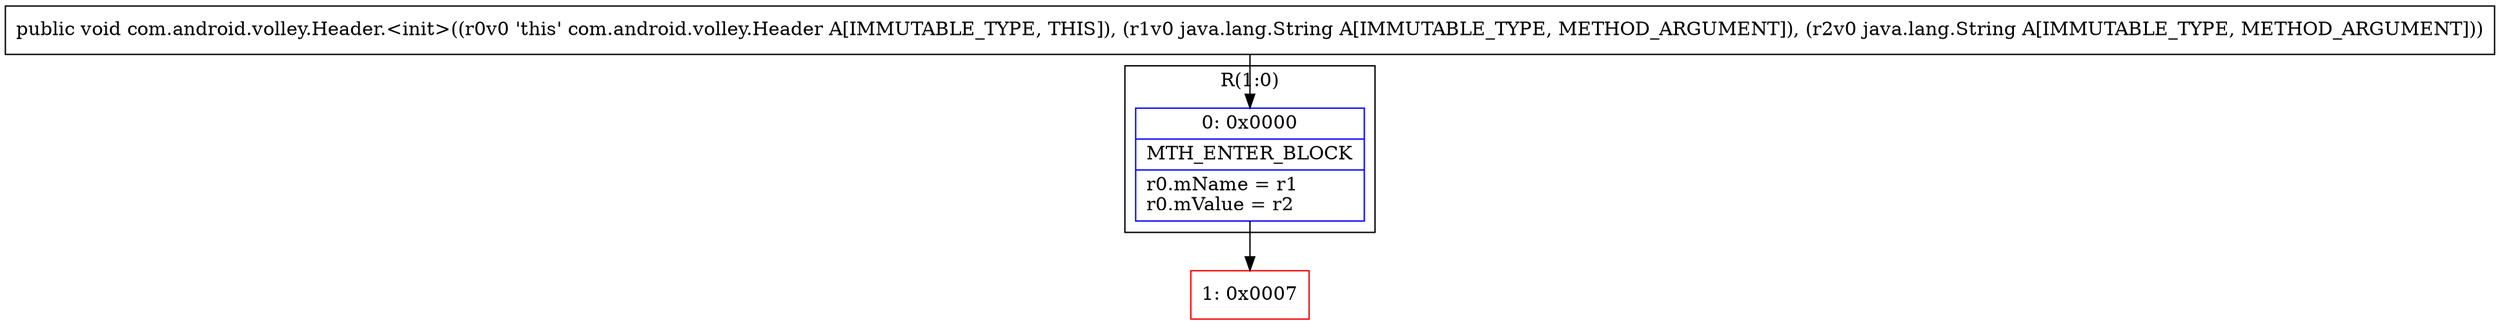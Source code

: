digraph "CFG forcom.android.volley.Header.\<init\>(Ljava\/lang\/String;Ljava\/lang\/String;)V" {
subgraph cluster_Region_1974753983 {
label = "R(1:0)";
node [shape=record,color=blue];
Node_0 [shape=record,label="{0\:\ 0x0000|MTH_ENTER_BLOCK\l|r0.mName = r1\lr0.mValue = r2\l}"];
}
Node_1 [shape=record,color=red,label="{1\:\ 0x0007}"];
MethodNode[shape=record,label="{public void com.android.volley.Header.\<init\>((r0v0 'this' com.android.volley.Header A[IMMUTABLE_TYPE, THIS]), (r1v0 java.lang.String A[IMMUTABLE_TYPE, METHOD_ARGUMENT]), (r2v0 java.lang.String A[IMMUTABLE_TYPE, METHOD_ARGUMENT])) }"];
MethodNode -> Node_0;
Node_0 -> Node_1;
}

